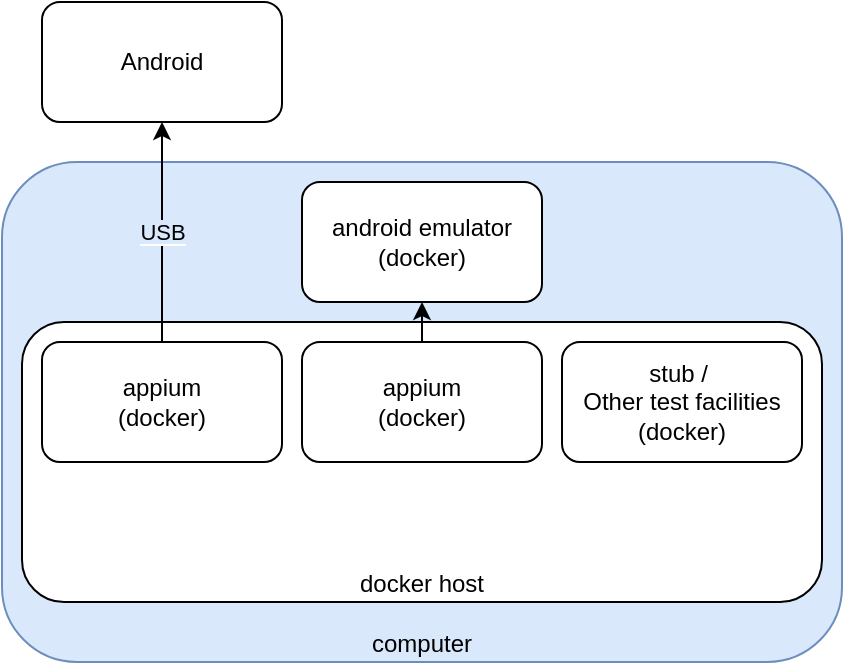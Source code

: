 <mxfile>
    <diagram id="q9AueTliSKC_COEnN2KO" name="Page-1">
        <mxGraphModel dx="554" dy="202" grid="1" gridSize="10" guides="1" tooltips="1" connect="1" arrows="1" fold="1" page="1" pageScale="1" pageWidth="850" pageHeight="1100" math="0" shadow="0">
            <root>
                <mxCell id="0"/>
                <mxCell id="1" parent="0"/>
                <mxCell id="8" value="computer" style="rounded=1;whiteSpace=wrap;html=1;fillColor=#dae8fc;strokeColor=#6c8ebf;verticalAlign=bottom;" parent="1" vertex="1">
                    <mxGeometry x="240" y="290" width="420" height="250" as="geometry"/>
                </mxCell>
                <mxCell id="3" value="docker host" style="rounded=1;whiteSpace=wrap;html=1;verticalAlign=bottom;" parent="1" vertex="1">
                    <mxGeometry x="250" y="370" width="400" height="140" as="geometry"/>
                </mxCell>
                <mxCell id="4" value="appium&lt;br style=&quot;border-color: var(--border-color);&quot;&gt;(docker)" style="rounded=1;whiteSpace=wrap;html=1;" parent="1" vertex="1">
                    <mxGeometry x="390" y="380" width="120" height="60" as="geometry"/>
                </mxCell>
                <mxCell id="5" value="stub /&amp;nbsp;&lt;br&gt;Other test facilities&lt;br&gt;(docker)" style="rounded=1;whiteSpace=wrap;html=1;" parent="1" vertex="1">
                    <mxGeometry x="520" y="380" width="120" height="60" as="geometry"/>
                </mxCell>
                <mxCell id="6" value="Android" style="rounded=1;whiteSpace=wrap;html=1;" parent="1" vertex="1">
                    <mxGeometry x="260" y="210" width="120" height="60" as="geometry"/>
                </mxCell>
                <mxCell id="7" value="&lt;span style=&quot;background-color: rgb(218, 232, 252);&quot;&gt;USB&lt;/span&gt;" style="endArrow=classic;html=1;exitX=0.5;exitY=0;exitDx=0;exitDy=0;entryX=0.5;entryY=1;entryDx=0;entryDy=0;fillColor=#f5f5f5;strokeColor=default;" parent="1" source="2" target="6" edge="1">
                    <mxGeometry width="50" height="50" relative="1" as="geometry">
                        <mxPoint x="470" y="400" as="sourcePoint"/>
                        <mxPoint x="520" y="350" as="targetPoint"/>
                    </mxGeometry>
                </mxCell>
                <mxCell id="9" value="android emulator&lt;br&gt;(docker)" style="rounded=1;whiteSpace=wrap;html=1;" parent="1" vertex="1">
                    <mxGeometry x="390" y="300" width="120" height="60" as="geometry"/>
                </mxCell>
                <mxCell id="10" value="" style="endArrow=classic;html=1;exitX=0.5;exitY=0;exitDx=0;exitDy=0;entryX=0.5;entryY=1;entryDx=0;entryDy=0;" parent="1" source="4" target="9" edge="1">
                    <mxGeometry width="50" height="50" relative="1" as="geometry">
                        <mxPoint x="330.0" y="390" as="sourcePoint"/>
                        <mxPoint x="330.0" y="280" as="targetPoint"/>
                        <Array as="points">
                            <mxPoint x="450" y="370"/>
                        </Array>
                    </mxGeometry>
                </mxCell>
                <mxCell id="2" value="appium&lt;br&gt;(docker)" style="rounded=1;whiteSpace=wrap;html=1;" parent="1" vertex="1">
                    <mxGeometry x="260" y="380" width="120" height="60" as="geometry"/>
                </mxCell>
            </root>
        </mxGraphModel>
    </diagram>
</mxfile>